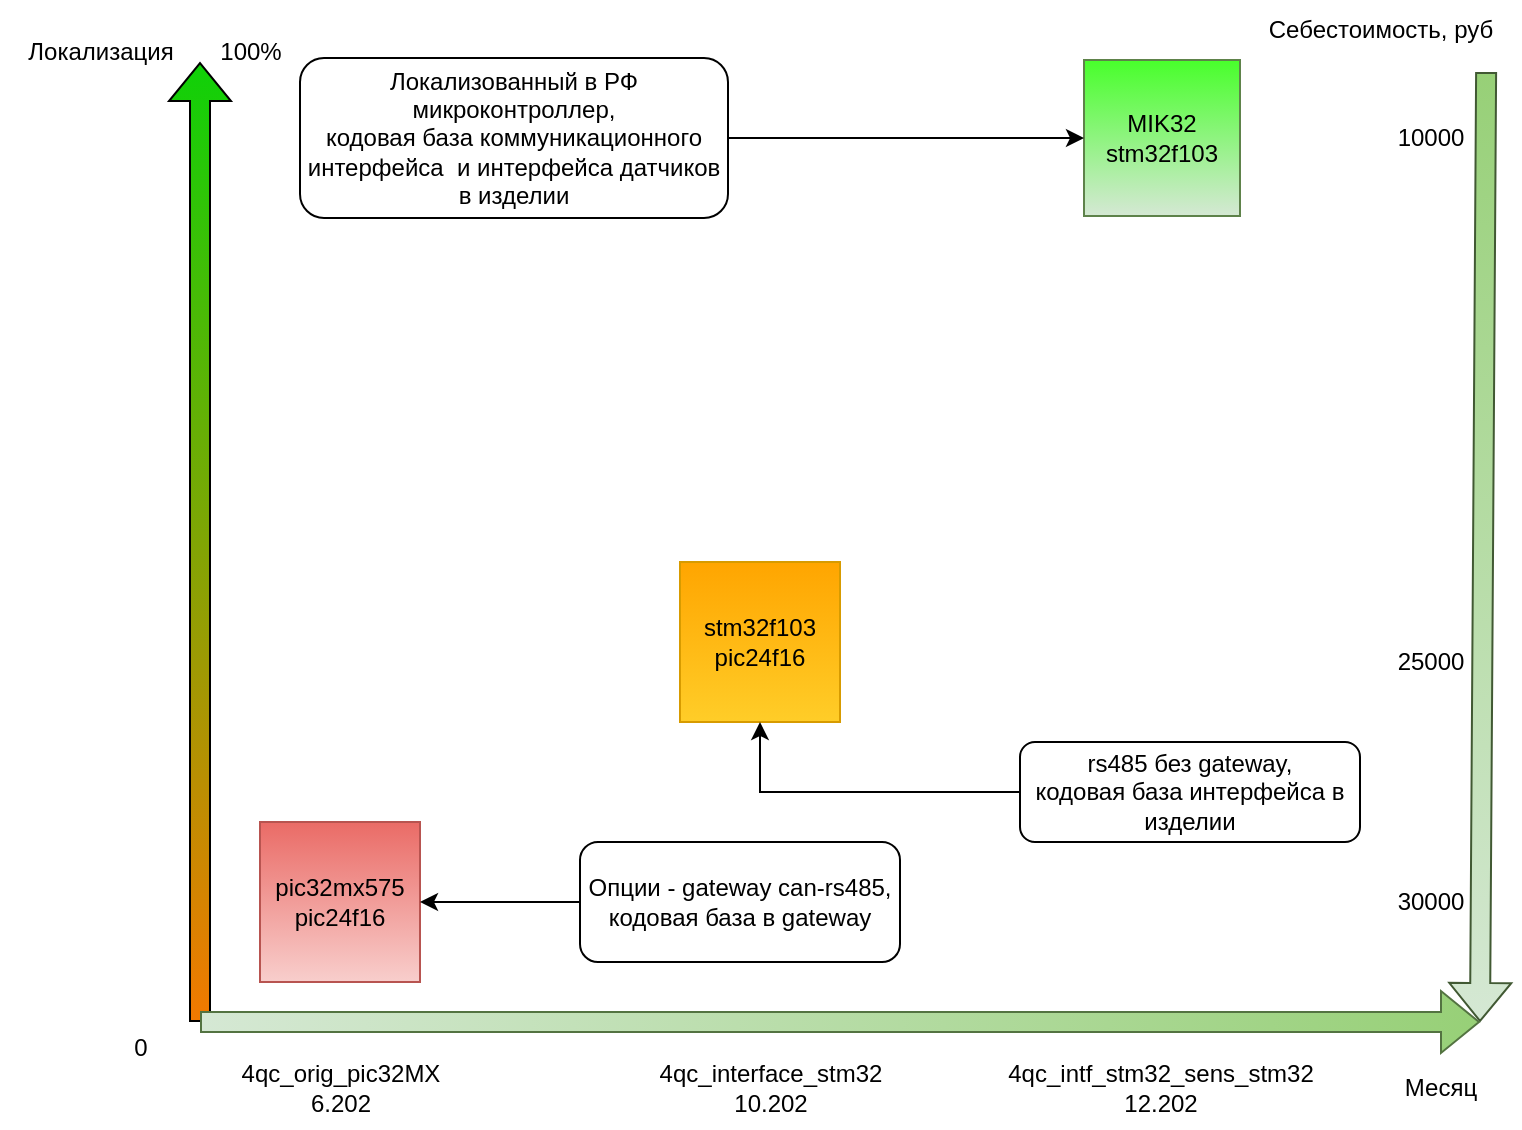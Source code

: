<mxfile version="24.4.8" type="github">
  <diagram name="Page-1" id="u-WVnbDWZxlvtq3TyeI-">
    <mxGraphModel dx="931" dy="622" grid="1" gridSize="10" guides="1" tooltips="1" connect="1" arrows="1" fold="1" page="1" pageScale="1" pageWidth="827" pageHeight="1169" math="0" shadow="0">
      <root>
        <mxCell id="0" />
        <mxCell id="1" parent="0" />
        <mxCell id="twwJHe_c0Z_bD52UPJeN-11" value="" style="endArrow=classic;html=1;rounded=0;shape=flexArrow;fillColor=#d5e8d4;gradientColor=#97d077;strokeColor=#415933;gradientDirection=north;exitX=0.879;exitY=1.2;exitDx=0;exitDy=0;exitPerimeter=0;" parent="1" edge="1" source="twwJHe_c0Z_bD52UPJeN-13">
          <mxGeometry width="50" height="50" relative="1" as="geometry">
            <mxPoint x="800" y="560" as="sourcePoint" />
            <mxPoint x="800" y="560" as="targetPoint" />
          </mxGeometry>
        </mxCell>
        <mxCell id="twwJHe_c0Z_bD52UPJeN-1" value="" style="endArrow=classic;html=1;rounded=0;shape=flexArrow;fillColor=#F27900;gradientColor=#0FD108;gradientDirection=north;" parent="1" edge="1">
          <mxGeometry width="50" height="50" relative="1" as="geometry">
            <mxPoint x="160" y="560" as="sourcePoint" />
            <mxPoint x="160" y="80" as="targetPoint" />
          </mxGeometry>
        </mxCell>
        <mxCell id="twwJHe_c0Z_bD52UPJeN-2" value="" style="endArrow=classic;html=1;rounded=0;shape=flexArrow;fillColor=#d5e8d4;gradientColor=#97d077;strokeColor=#537341;gradientDirection=east;" parent="1" edge="1">
          <mxGeometry width="50" height="50" relative="1" as="geometry">
            <mxPoint x="160" y="560" as="sourcePoint" />
            <mxPoint x="800" y="560" as="targetPoint" />
          </mxGeometry>
        </mxCell>
        <mxCell id="twwJHe_c0Z_bD52UPJeN-3" value="pic32mx575&lt;div&gt;pic24f16&lt;/div&gt;" style="whiteSpace=wrap;html=1;aspect=fixed;fillColor=#f8cecc;gradientColor=#ea6b66;strokeColor=#b85450;gradientDirection=north;" parent="1" vertex="1">
          <mxGeometry x="190" y="460" width="80" height="80" as="geometry" />
        </mxCell>
        <mxCell id="twwJHe_c0Z_bD52UPJeN-5" value="4qc_orig_pic32MX&lt;div&gt;6.202&lt;/div&gt;" style="text;html=1;align=center;verticalAlign=middle;resizable=0;points=[];autosize=1;strokeColor=none;fillColor=none;" parent="1" vertex="1">
          <mxGeometry x="170" y="573" width="120" height="40" as="geometry" />
        </mxCell>
        <mxCell id="twwJHe_c0Z_bD52UPJeN-6" value="Локализация" style="text;html=1;align=center;verticalAlign=middle;resizable=0;points=[];autosize=1;strokeColor=none;fillColor=none;" parent="1" vertex="1">
          <mxGeometry x="60" y="60" width="100" height="30" as="geometry" />
        </mxCell>
        <mxCell id="twwJHe_c0Z_bD52UPJeN-8" value="Месяц" style="text;html=1;align=center;verticalAlign=middle;resizable=0;points=[];autosize=1;strokeColor=none;fillColor=none;" parent="1" vertex="1">
          <mxGeometry x="750" y="578" width="60" height="30" as="geometry" />
        </mxCell>
        <mxCell id="twwJHe_c0Z_bD52UPJeN-9" value="stm32f103&lt;div&gt;pic24f16&lt;/div&gt;" style="whiteSpace=wrap;html=1;aspect=fixed;fillColor=#ffcd28;strokeColor=#d79b00;gradientColor=#ffa500;gradientDirection=north;" parent="1" vertex="1">
          <mxGeometry x="400" y="330" width="80" height="80" as="geometry" />
        </mxCell>
        <mxCell id="twwJHe_c0Z_bD52UPJeN-10" value="4qc_interface_stm32&lt;div&gt;10.202&lt;/div&gt;" style="text;html=1;align=center;verticalAlign=middle;resizable=0;points=[];autosize=1;strokeColor=none;fillColor=none;" parent="1" vertex="1">
          <mxGeometry x="380" y="573" width="130" height="40" as="geometry" />
        </mxCell>
        <mxCell id="twwJHe_c0Z_bD52UPJeN-13" value="Себестоимость, руб" style="text;html=1;align=center;verticalAlign=middle;resizable=0;points=[];autosize=1;strokeColor=none;fillColor=none;" parent="1" vertex="1">
          <mxGeometry x="680" y="49" width="140" height="30" as="geometry" />
        </mxCell>
        <mxCell id="twwJHe_c0Z_bD52UPJeN-14" value="0" style="text;html=1;align=center;verticalAlign=middle;resizable=0;points=[];autosize=1;strokeColor=none;fillColor=none;" parent="1" vertex="1">
          <mxGeometry x="115" y="558" width="30" height="30" as="geometry" />
        </mxCell>
        <mxCell id="twwJHe_c0Z_bD52UPJeN-15" value="100%" style="text;html=1;align=center;verticalAlign=middle;resizable=0;points=[];autosize=1;strokeColor=none;fillColor=none;" parent="1" vertex="1">
          <mxGeometry x="160" y="60" width="50" height="30" as="geometry" />
        </mxCell>
        <mxCell id="twwJHe_c0Z_bD52UPJeN-17" value="&lt;div&gt;MIK32&lt;/div&gt;&lt;div&gt;stm32f103&lt;/div&gt;" style="whiteSpace=wrap;html=1;aspect=fixed;fillColor=#d5e8d4;strokeColor=#5E824A;gradientColor=#48FF2B;gradientDirection=north;" parent="1" vertex="1">
          <mxGeometry x="602" y="79" width="78" height="78" as="geometry" />
        </mxCell>
        <mxCell id="twwJHe_c0Z_bD52UPJeN-18" value="4qc_intf_stm32_sens_stm32&lt;div&gt;12.202&lt;/div&gt;" style="text;html=1;align=center;verticalAlign=middle;resizable=0;points=[];autosize=1;strokeColor=none;fillColor=none;" parent="1" vertex="1">
          <mxGeometry x="550" y="573" width="180" height="40" as="geometry" />
        </mxCell>
        <mxCell id="twwJHe_c0Z_bD52UPJeN-19" value="10000" style="text;html=1;align=center;verticalAlign=middle;resizable=0;points=[];autosize=1;strokeColor=none;fillColor=none;" parent="1" vertex="1">
          <mxGeometry x="745" y="103" width="60" height="30" as="geometry" />
        </mxCell>
        <mxCell id="twwJHe_c0Z_bD52UPJeN-20" value="25000" style="text;html=1;align=center;verticalAlign=middle;resizable=0;points=[];autosize=1;strokeColor=none;fillColor=none;" parent="1" vertex="1">
          <mxGeometry x="745" y="365" width="60" height="30" as="geometry" />
        </mxCell>
        <mxCell id="twwJHe_c0Z_bD52UPJeN-21" value="30000" style="text;html=1;align=center;verticalAlign=middle;resizable=0;points=[];autosize=1;strokeColor=none;fillColor=none;" parent="1" vertex="1">
          <mxGeometry x="745" y="485" width="60" height="30" as="geometry" />
        </mxCell>
        <mxCell id="twwJHe_c0Z_bD52UPJeN-27" style="edgeStyle=orthogonalEdgeStyle;rounded=0;orthogonalLoop=1;jettySize=auto;html=1;" parent="1" source="twwJHe_c0Z_bD52UPJeN-26" target="twwJHe_c0Z_bD52UPJeN-9" edge="1">
          <mxGeometry relative="1" as="geometry" />
        </mxCell>
        <mxCell id="twwJHe_c0Z_bD52UPJeN-26" value="rs485 без gateway,&lt;div&gt;кодовая база интерфейса в изделии&lt;/div&gt;" style="rounded=1;whiteSpace=wrap;html=1;" parent="1" vertex="1">
          <mxGeometry x="570" y="420" width="170" height="50" as="geometry" />
        </mxCell>
        <mxCell id="twwJHe_c0Z_bD52UPJeN-29" style="edgeStyle=orthogonalEdgeStyle;rounded=0;orthogonalLoop=1;jettySize=auto;html=1;entryX=1;entryY=0.5;entryDx=0;entryDy=0;" parent="1" source="twwJHe_c0Z_bD52UPJeN-28" target="twwJHe_c0Z_bD52UPJeN-3" edge="1">
          <mxGeometry relative="1" as="geometry" />
        </mxCell>
        <mxCell id="twwJHe_c0Z_bD52UPJeN-28" value="Опции - gateway can-rs485, кодовая база в gateway" style="rounded=1;whiteSpace=wrap;html=1;" parent="1" vertex="1">
          <mxGeometry x="350" y="470" width="160" height="60" as="geometry" />
        </mxCell>
        <mxCell id="twwJHe_c0Z_bD52UPJeN-31" style="edgeStyle=orthogonalEdgeStyle;rounded=0;orthogonalLoop=1;jettySize=auto;html=1;entryX=0;entryY=0.5;entryDx=0;entryDy=0;" parent="1" source="twwJHe_c0Z_bD52UPJeN-30" target="twwJHe_c0Z_bD52UPJeN-17" edge="1">
          <mxGeometry relative="1" as="geometry" />
        </mxCell>
        <mxCell id="twwJHe_c0Z_bD52UPJeN-30" value="Локализованный в РФ микроконтроллер,&lt;div&gt;кодовая база коммуникационного интерфейса &amp;nbsp;и интерфейса датчиков в изделии&lt;/div&gt;" style="rounded=1;whiteSpace=wrap;html=1;" parent="1" vertex="1">
          <mxGeometry x="210" y="78" width="214" height="80" as="geometry" />
        </mxCell>
      </root>
    </mxGraphModel>
  </diagram>
</mxfile>
